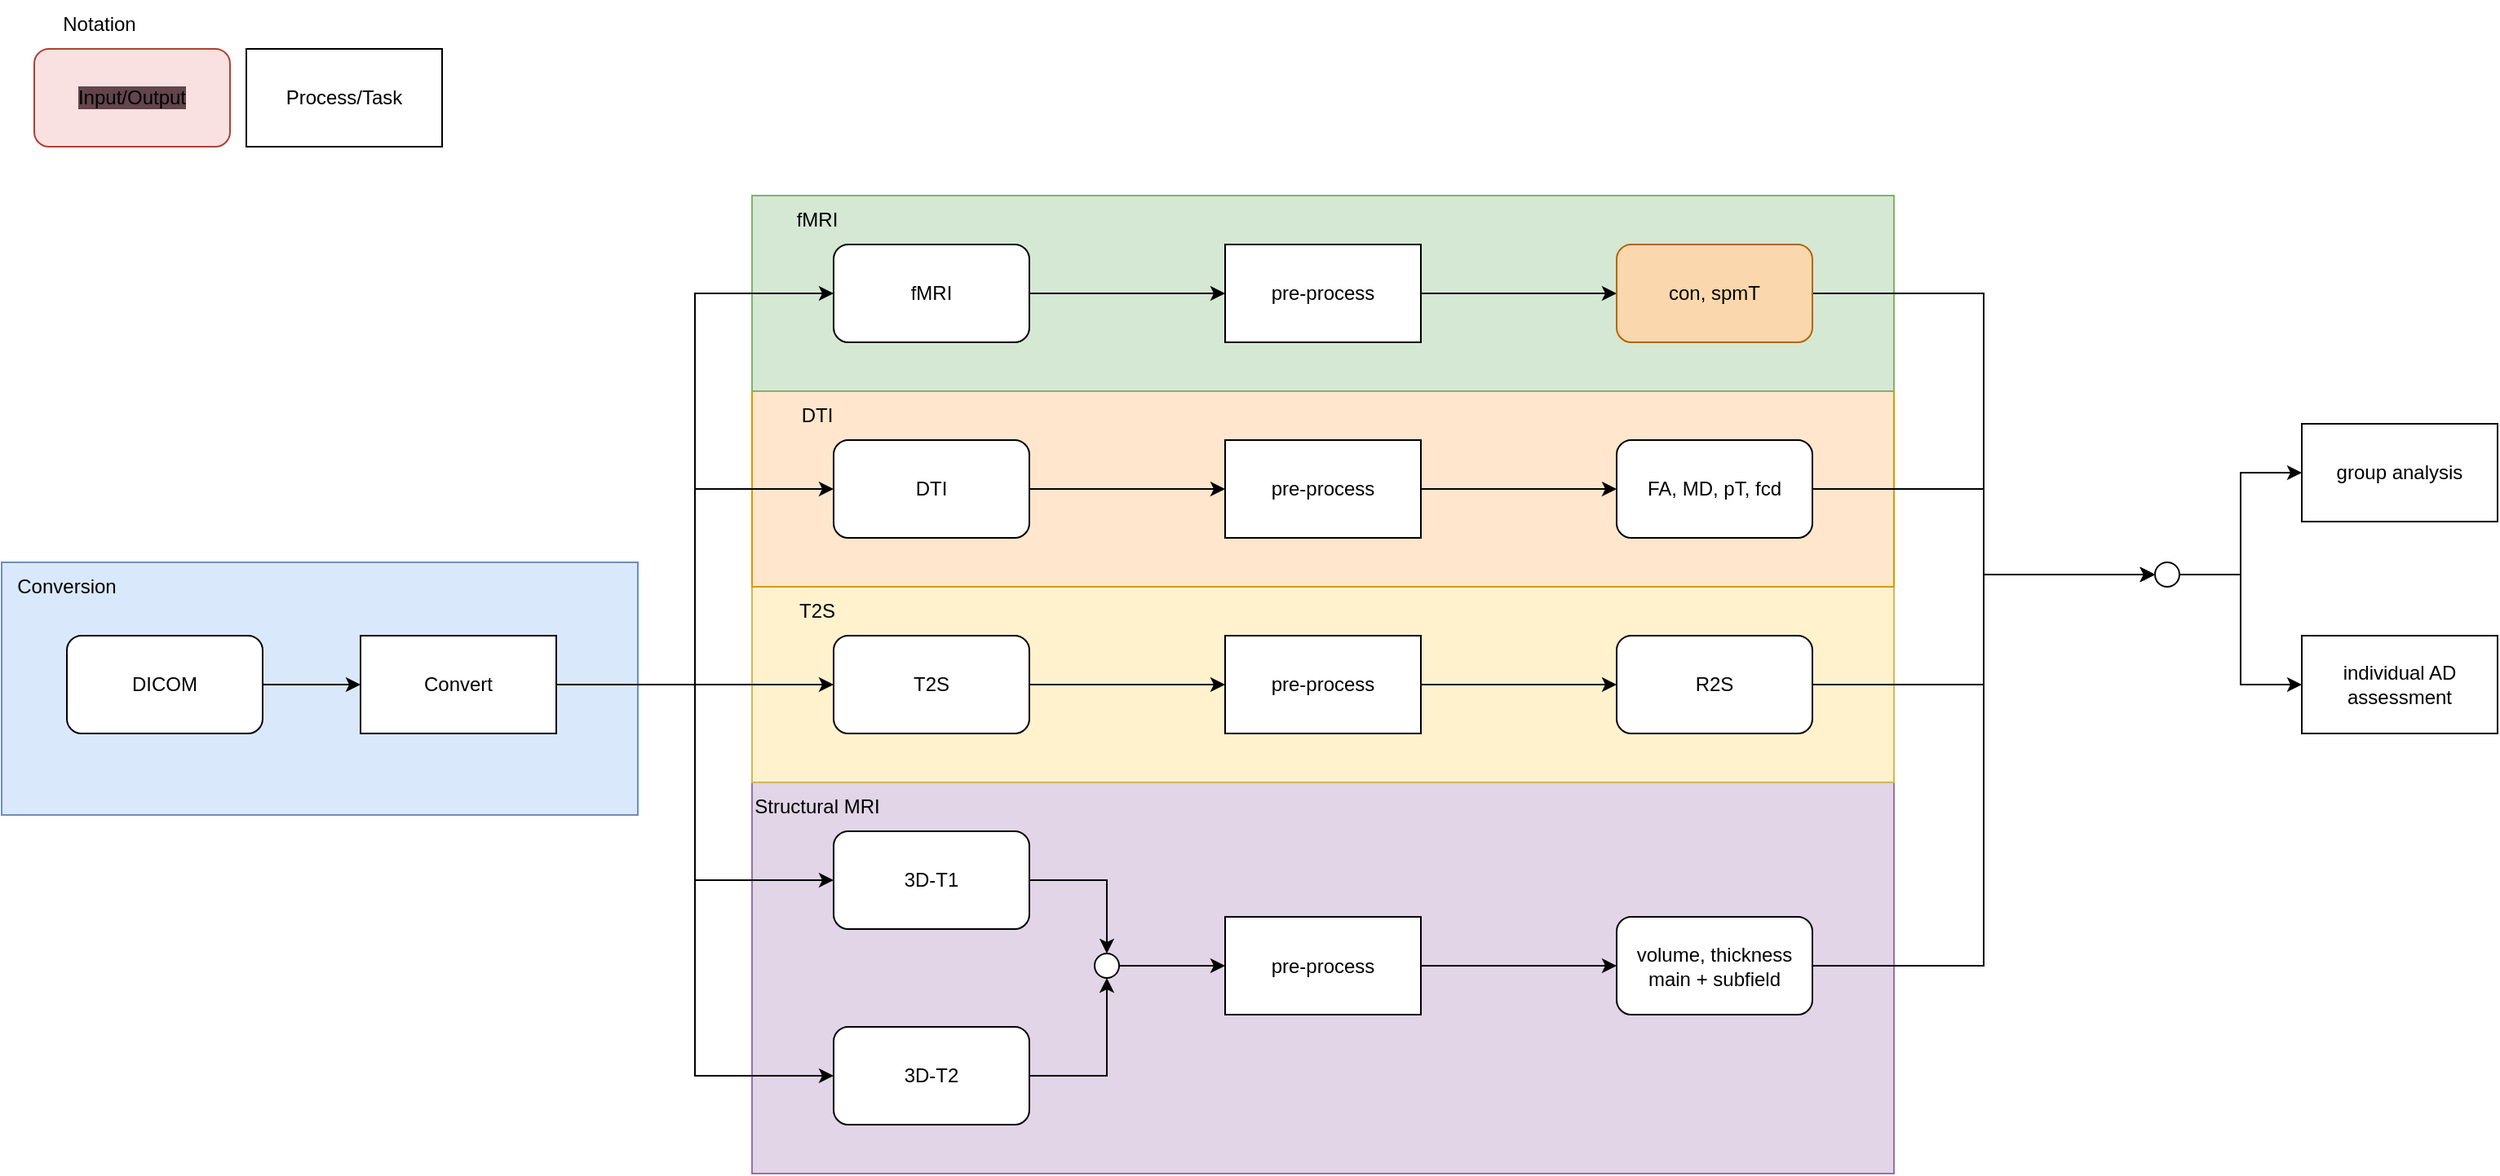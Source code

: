 <mxfile pages="2">
    <diagram name="Overview" id="gu916N6_-8w6AbZShm6F">
        <mxGraphModel dx="678" dy="355" grid="1" gridSize="10" guides="1" tooltips="1" connect="1" arrows="1" fold="1" page="1" pageScale="1" pageWidth="850" pageHeight="1100" math="0" shadow="0">
            <root>
                <mxCell id="0"/>
                <mxCell id="1" parent="0"/>
                <mxCell id="jATPaLgeUGju-HIXbm4p-36" value="" style="rounded=0;whiteSpace=wrap;html=1;fillColor=#e1d5e7;strokeColor=#9673a6;" parent="1" vertex="1">
                    <mxGeometry x="510" y="490" width="700" height="240" as="geometry"/>
                </mxCell>
                <mxCell id="jATPaLgeUGju-HIXbm4p-35" value="" style="rounded=0;whiteSpace=wrap;html=1;fillColor=#fff2cc;strokeColor=#d6b656;" parent="1" vertex="1">
                    <mxGeometry x="510" y="370" width="700" height="120" as="geometry"/>
                </mxCell>
                <mxCell id="jATPaLgeUGju-HIXbm4p-34" value="" style="rounded=0;whiteSpace=wrap;html=1;fillColor=#ffe6cc;strokeColor=#d79b00;" parent="1" vertex="1">
                    <mxGeometry x="510" y="250" width="700" height="120" as="geometry"/>
                </mxCell>
                <mxCell id="jATPaLgeUGju-HIXbm4p-33" value="" style="rounded=0;whiteSpace=wrap;html=1;fillColor=#d5e8d4;strokeColor=#82b366;" parent="1" vertex="1">
                    <mxGeometry x="510" y="130" width="700" height="120" as="geometry"/>
                </mxCell>
                <mxCell id="jATPaLgeUGju-HIXbm4p-32" value="" style="rounded=0;whiteSpace=wrap;html=1;fillColor=#dae8fc;strokeColor=#6c8ebf;" parent="1" vertex="1">
                    <mxGeometry x="50" y="355" width="390" height="155" as="geometry"/>
                </mxCell>
                <mxCell id="thol7RD-nCB2qIbAYqgU-6" value="&lt;span style=&quot;background-color: rgb(99, 69, 76);&quot;&gt;Input/Output&lt;/span&gt;" style="rounded=1;whiteSpace=wrap;html=1;fillColor=#FAE1E1;strokeColor=#ae4132;" parent="1" vertex="1">
                    <mxGeometry x="70" y="40" width="120" height="60" as="geometry"/>
                </mxCell>
                <mxCell id="thol7RD-nCB2qIbAYqgU-7" value="Process/Task" style="rounded=0;whiteSpace=wrap;html=1;" parent="1" vertex="1">
                    <mxGeometry x="200" y="40" width="120" height="60" as="geometry"/>
                </mxCell>
                <mxCell id="thol7RD-nCB2qIbAYqgU-12" style="edgeStyle=orthogonalEdgeStyle;rounded=0;orthogonalLoop=1;jettySize=auto;html=1;entryX=0;entryY=0.5;entryDx=0;entryDy=0;" parent="1" source="thol7RD-nCB2qIbAYqgU-8" target="thol7RD-nCB2qIbAYqgU-11" edge="1">
                    <mxGeometry relative="1" as="geometry"/>
                </mxCell>
                <mxCell id="thol7RD-nCB2qIbAYqgU-8" value="DICOM" style="rounded=1;whiteSpace=wrap;html=1;" parent="1" vertex="1">
                    <mxGeometry x="90" y="400" width="120" height="60" as="geometry"/>
                </mxCell>
                <mxCell id="jATPaLgeUGju-HIXbm4p-27" style="edgeStyle=orthogonalEdgeStyle;rounded=0;orthogonalLoop=1;jettySize=auto;html=1;entryX=0;entryY=0.5;entryDx=0;entryDy=0;" parent="1" source="thol7RD-nCB2qIbAYqgU-11" target="thol7RD-nCB2qIbAYqgU-13" edge="1">
                    <mxGeometry relative="1" as="geometry"/>
                </mxCell>
                <mxCell id="jATPaLgeUGju-HIXbm4p-28" style="edgeStyle=orthogonalEdgeStyle;rounded=0;orthogonalLoop=1;jettySize=auto;html=1;entryX=0;entryY=0.5;entryDx=0;entryDy=0;" parent="1" source="thol7RD-nCB2qIbAYqgU-11" target="thol7RD-nCB2qIbAYqgU-14" edge="1">
                    <mxGeometry relative="1" as="geometry"/>
                </mxCell>
                <mxCell id="jATPaLgeUGju-HIXbm4p-29" style="edgeStyle=orthogonalEdgeStyle;rounded=0;orthogonalLoop=1;jettySize=auto;html=1;" parent="1" source="thol7RD-nCB2qIbAYqgU-11" target="thol7RD-nCB2qIbAYqgU-15" edge="1">
                    <mxGeometry relative="1" as="geometry"/>
                </mxCell>
                <mxCell id="jATPaLgeUGju-HIXbm4p-30" style="edgeStyle=orthogonalEdgeStyle;rounded=0;orthogonalLoop=1;jettySize=auto;html=1;entryX=0;entryY=0.5;entryDx=0;entryDy=0;" parent="1" source="thol7RD-nCB2qIbAYqgU-11" target="thol7RD-nCB2qIbAYqgU-16" edge="1">
                    <mxGeometry relative="1" as="geometry"/>
                </mxCell>
                <mxCell id="jATPaLgeUGju-HIXbm4p-31" style="edgeStyle=orthogonalEdgeStyle;rounded=0;orthogonalLoop=1;jettySize=auto;html=1;entryX=0;entryY=0.5;entryDx=0;entryDy=0;" parent="1" source="thol7RD-nCB2qIbAYqgU-11" target="thol7RD-nCB2qIbAYqgU-17" edge="1">
                    <mxGeometry relative="1" as="geometry"/>
                </mxCell>
                <mxCell id="thol7RD-nCB2qIbAYqgU-11" value="Convert" style="rounded=0;whiteSpace=wrap;html=1;" parent="1" vertex="1">
                    <mxGeometry x="270" y="400" width="120" height="60" as="geometry"/>
                </mxCell>
                <mxCell id="jATPaLgeUGju-HIXbm4p-8" style="edgeStyle=orthogonalEdgeStyle;rounded=0;orthogonalLoop=1;jettySize=auto;html=1;entryX=0;entryY=0.5;entryDx=0;entryDy=0;" parent="1" source="thol7RD-nCB2qIbAYqgU-13" target="thol7RD-nCB2qIbAYqgU-25" edge="1">
                    <mxGeometry relative="1" as="geometry"/>
                </mxCell>
                <mxCell id="thol7RD-nCB2qIbAYqgU-13" value="fMRI" style="rounded=1;whiteSpace=wrap;html=1;" parent="1" vertex="1">
                    <mxGeometry x="560" y="160" width="120" height="60" as="geometry"/>
                </mxCell>
                <mxCell id="jATPaLgeUGju-HIXbm4p-9" style="edgeStyle=orthogonalEdgeStyle;rounded=0;orthogonalLoop=1;jettySize=auto;html=1;entryX=0;entryY=0.5;entryDx=0;entryDy=0;" parent="1" source="thol7RD-nCB2qIbAYqgU-14" target="thol7RD-nCB2qIbAYqgU-32" edge="1">
                    <mxGeometry relative="1" as="geometry"/>
                </mxCell>
                <mxCell id="thol7RD-nCB2qIbAYqgU-14" value="DTI" style="rounded=1;whiteSpace=wrap;html=1;" parent="1" vertex="1">
                    <mxGeometry x="560" y="280" width="120" height="60" as="geometry"/>
                </mxCell>
                <mxCell id="jATPaLgeUGju-HIXbm4p-10" style="edgeStyle=orthogonalEdgeStyle;rounded=0;orthogonalLoop=1;jettySize=auto;html=1;" parent="1" source="thol7RD-nCB2qIbAYqgU-15" target="thol7RD-nCB2qIbAYqgU-34" edge="1">
                    <mxGeometry relative="1" as="geometry"/>
                </mxCell>
                <mxCell id="thol7RD-nCB2qIbAYqgU-15" value="T2S" style="rounded=1;whiteSpace=wrap;html=1;" parent="1" vertex="1">
                    <mxGeometry x="560" y="400" width="120" height="60" as="geometry"/>
                </mxCell>
                <mxCell id="jATPaLgeUGju-HIXbm4p-11" style="edgeStyle=orthogonalEdgeStyle;rounded=0;orthogonalLoop=1;jettySize=auto;html=1;entryX=0.5;entryY=0;entryDx=0;entryDy=0;" parent="1" source="thol7RD-nCB2qIbAYqgU-16" target="jATPaLgeUGju-HIXbm4p-7" edge="1">
                    <mxGeometry relative="1" as="geometry"/>
                </mxCell>
                <mxCell id="thol7RD-nCB2qIbAYqgU-16" value="3D-T1" style="rounded=1;whiteSpace=wrap;html=1;" parent="1" vertex="1">
                    <mxGeometry x="560" y="520" width="120" height="60" as="geometry"/>
                </mxCell>
                <mxCell id="jATPaLgeUGju-HIXbm4p-12" style="edgeStyle=orthogonalEdgeStyle;rounded=0;orthogonalLoop=1;jettySize=auto;html=1;entryX=0.5;entryY=1;entryDx=0;entryDy=0;" parent="1" source="thol7RD-nCB2qIbAYqgU-17" target="jATPaLgeUGju-HIXbm4p-7" edge="1">
                    <mxGeometry relative="1" as="geometry"/>
                </mxCell>
                <mxCell id="thol7RD-nCB2qIbAYqgU-17" value="3D-T2" style="rounded=1;whiteSpace=wrap;html=1;" parent="1" vertex="1">
                    <mxGeometry x="560" y="640" width="120" height="60" as="geometry"/>
                </mxCell>
                <mxCell id="jATPaLgeUGju-HIXbm4p-17" style="edgeStyle=orthogonalEdgeStyle;rounded=0;orthogonalLoop=1;jettySize=auto;html=1;" parent="1" source="thol7RD-nCB2qIbAYqgU-25" target="thol7RD-nCB2qIbAYqgU-40" edge="1">
                    <mxGeometry relative="1" as="geometry"/>
                </mxCell>
                <mxCell id="thol7RD-nCB2qIbAYqgU-25" value="pre-process" style="rounded=0;whiteSpace=wrap;html=1;" parent="1" vertex="1">
                    <mxGeometry x="800" y="160" width="120" height="60" as="geometry"/>
                </mxCell>
                <mxCell id="jATPaLgeUGju-HIXbm4p-18" style="edgeStyle=orthogonalEdgeStyle;rounded=0;orthogonalLoop=1;jettySize=auto;html=1;entryX=0;entryY=0.5;entryDx=0;entryDy=0;" parent="1" source="thol7RD-nCB2qIbAYqgU-32" target="thol7RD-nCB2qIbAYqgU-42" edge="1">
                    <mxGeometry relative="1" as="geometry"/>
                </mxCell>
                <mxCell id="thol7RD-nCB2qIbAYqgU-32" value="pre-process" style="rounded=0;whiteSpace=wrap;html=1;" parent="1" vertex="1">
                    <mxGeometry x="800" y="280" width="120" height="60" as="geometry"/>
                </mxCell>
                <mxCell id="jATPaLgeUGju-HIXbm4p-16" style="edgeStyle=orthogonalEdgeStyle;rounded=0;orthogonalLoop=1;jettySize=auto;html=1;" parent="1" source="thol7RD-nCB2qIbAYqgU-34" target="thol7RD-nCB2qIbAYqgU-44" edge="1">
                    <mxGeometry relative="1" as="geometry"/>
                </mxCell>
                <mxCell id="thol7RD-nCB2qIbAYqgU-34" value="pre-process" style="rounded=0;whiteSpace=wrap;html=1;" parent="1" vertex="1">
                    <mxGeometry x="800" y="400" width="120" height="60" as="geometry"/>
                </mxCell>
                <mxCell id="jATPaLgeUGju-HIXbm4p-15" style="edgeStyle=orthogonalEdgeStyle;rounded=0;orthogonalLoop=1;jettySize=auto;html=1;entryX=0;entryY=0.5;entryDx=0;entryDy=0;" parent="1" source="thol7RD-nCB2qIbAYqgU-36" target="thol7RD-nCB2qIbAYqgU-46" edge="1">
                    <mxGeometry relative="1" as="geometry"/>
                </mxCell>
                <mxCell id="thol7RD-nCB2qIbAYqgU-36" value="pre-process" style="rounded=0;whiteSpace=wrap;html=1;" parent="1" vertex="1">
                    <mxGeometry x="800" y="572.5" width="120" height="60" as="geometry"/>
                </mxCell>
                <mxCell id="jATPaLgeUGju-HIXbm4p-24" style="edgeStyle=orthogonalEdgeStyle;rounded=0;orthogonalLoop=1;jettySize=auto;html=1;entryX=0;entryY=0.5;entryDx=0;entryDy=0;" parent="1" source="thol7RD-nCB2qIbAYqgU-40" target="thol7RD-nCB2qIbAYqgU-57" edge="1">
                    <mxGeometry relative="1" as="geometry"/>
                </mxCell>
                <mxCell id="thol7RD-nCB2qIbAYqgU-40" value="con, spmT" style="rounded=1;whiteSpace=wrap;html=1;fillColor=#fad7ac;strokeColor=#b46504;" parent="1" vertex="1">
                    <mxGeometry x="1040" y="160" width="120" height="60" as="geometry"/>
                </mxCell>
                <mxCell id="jATPaLgeUGju-HIXbm4p-25" style="edgeStyle=orthogonalEdgeStyle;rounded=0;orthogonalLoop=1;jettySize=auto;html=1;entryX=0;entryY=0.5;entryDx=0;entryDy=0;" parent="1" source="thol7RD-nCB2qIbAYqgU-42" target="thol7RD-nCB2qIbAYqgU-57" edge="1">
                    <mxGeometry relative="1" as="geometry"/>
                </mxCell>
                <mxCell id="thol7RD-nCB2qIbAYqgU-42" value="FA, MD, pT, fcd" style="rounded=1;whiteSpace=wrap;html=1;" parent="1" vertex="1">
                    <mxGeometry x="1040" y="280" width="120" height="60" as="geometry"/>
                </mxCell>
                <mxCell id="jATPaLgeUGju-HIXbm4p-26" style="edgeStyle=orthogonalEdgeStyle;rounded=0;orthogonalLoop=1;jettySize=auto;html=1;entryX=0;entryY=0.5;entryDx=0;entryDy=0;" parent="1" source="thol7RD-nCB2qIbAYqgU-44" target="thol7RD-nCB2qIbAYqgU-57" edge="1">
                    <mxGeometry relative="1" as="geometry"/>
                </mxCell>
                <mxCell id="thol7RD-nCB2qIbAYqgU-44" value="R2S" style="rounded=1;whiteSpace=wrap;html=1;" parent="1" vertex="1">
                    <mxGeometry x="1040" y="400" width="120" height="60" as="geometry"/>
                </mxCell>
                <mxCell id="jATPaLgeUGju-HIXbm4p-23" style="edgeStyle=orthogonalEdgeStyle;rounded=0;orthogonalLoop=1;jettySize=auto;html=1;entryX=0;entryY=0.5;entryDx=0;entryDy=0;" parent="1" source="thol7RD-nCB2qIbAYqgU-46" target="thol7RD-nCB2qIbAYqgU-57" edge="1">
                    <mxGeometry relative="1" as="geometry"/>
                </mxCell>
                <mxCell id="thol7RD-nCB2qIbAYqgU-46" value="volume, thickness&lt;div&gt;main + subfield&lt;/div&gt;" style="rounded=1;whiteSpace=wrap;html=1;" parent="1" vertex="1">
                    <mxGeometry x="1040" y="572.5" width="120" height="60" as="geometry"/>
                </mxCell>
                <mxCell id="thol7RD-nCB2qIbAYqgU-56" value="Notation" style="text;html=1;align=center;verticalAlign=middle;whiteSpace=wrap;rounded=0;" parent="1" vertex="1">
                    <mxGeometry x="80" y="10" width="60" height="30" as="geometry"/>
                </mxCell>
                <mxCell id="jATPaLgeUGju-HIXbm4p-21" style="edgeStyle=orthogonalEdgeStyle;rounded=0;orthogonalLoop=1;jettySize=auto;html=1;entryX=0;entryY=0.5;entryDx=0;entryDy=0;" parent="1" source="thol7RD-nCB2qIbAYqgU-57" target="thol7RD-nCB2qIbAYqgU-62" edge="1">
                    <mxGeometry relative="1" as="geometry"/>
                </mxCell>
                <mxCell id="jATPaLgeUGju-HIXbm4p-22" style="edgeStyle=orthogonalEdgeStyle;rounded=0;orthogonalLoop=1;jettySize=auto;html=1;entryX=0;entryY=0.5;entryDx=0;entryDy=0;" parent="1" source="thol7RD-nCB2qIbAYqgU-57" target="thol7RD-nCB2qIbAYqgU-63" edge="1">
                    <mxGeometry relative="1" as="geometry"/>
                </mxCell>
                <mxCell id="thol7RD-nCB2qIbAYqgU-57" value="" style="ellipse;whiteSpace=wrap;html=1;aspect=fixed;" parent="1" vertex="1">
                    <mxGeometry x="1370" y="355" width="15" height="15" as="geometry"/>
                </mxCell>
                <mxCell id="thol7RD-nCB2qIbAYqgU-62" value="group analysis" style="rounded=0;whiteSpace=wrap;html=1;" parent="1" vertex="1">
                    <mxGeometry x="1460" y="270" width="120" height="60" as="geometry"/>
                </mxCell>
                <mxCell id="thol7RD-nCB2qIbAYqgU-63" value="individual AD assessment" style="rounded=0;whiteSpace=wrap;html=1;" parent="1" vertex="1">
                    <mxGeometry x="1460" y="400" width="120" height="60" as="geometry"/>
                </mxCell>
                <mxCell id="jATPaLgeUGju-HIXbm4p-13" style="edgeStyle=orthogonalEdgeStyle;rounded=0;orthogonalLoop=1;jettySize=auto;html=1;" parent="1" source="jATPaLgeUGju-HIXbm4p-7" target="thol7RD-nCB2qIbAYqgU-36" edge="1">
                    <mxGeometry relative="1" as="geometry"/>
                </mxCell>
                <mxCell id="jATPaLgeUGju-HIXbm4p-7" value="" style="ellipse;whiteSpace=wrap;html=1;aspect=fixed;" parent="1" vertex="1">
                    <mxGeometry x="720" y="595" width="15" height="15" as="geometry"/>
                </mxCell>
                <mxCell id="jATPaLgeUGju-HIXbm4p-37" value="Conversion" style="text;html=1;align=center;verticalAlign=middle;whiteSpace=wrap;rounded=0;" parent="1" vertex="1">
                    <mxGeometry x="50" y="355" width="80" height="30" as="geometry"/>
                </mxCell>
                <mxCell id="jATPaLgeUGju-HIXbm4p-38" value="fMRI" style="text;html=1;align=center;verticalAlign=middle;whiteSpace=wrap;rounded=0;" parent="1" vertex="1">
                    <mxGeometry x="510" y="130" width="80" height="30" as="geometry"/>
                </mxCell>
                <mxCell id="jATPaLgeUGju-HIXbm4p-39" value="DTI" style="text;html=1;align=center;verticalAlign=middle;whiteSpace=wrap;rounded=0;" parent="1" vertex="1">
                    <mxGeometry x="510" y="250" width="80" height="30" as="geometry"/>
                </mxCell>
                <mxCell id="jATPaLgeUGju-HIXbm4p-40" value="T2S" style="text;html=1;align=center;verticalAlign=middle;whiteSpace=wrap;rounded=0;" parent="1" vertex="1">
                    <mxGeometry x="510" y="370" width="80" height="30" as="geometry"/>
                </mxCell>
                <mxCell id="jATPaLgeUGju-HIXbm4p-41" value="Structural MRI" style="text;html=1;align=center;verticalAlign=middle;whiteSpace=wrap;rounded=0;" parent="1" vertex="1">
                    <mxGeometry x="510" y="490" width="80" height="30" as="geometry"/>
                </mxCell>
            </root>
        </mxGraphModel>
    </diagram>
    <diagram id="ohVt64yOaQXyz-ap8OU1" name="Conversion">
        <mxGraphModel dx="1130" dy="779" grid="1" gridSize="10" guides="1" tooltips="1" connect="1" arrows="1" fold="1" page="1" pageScale="1" pageWidth="850" pageHeight="1100" math="0" shadow="0">
            <root>
                <mxCell id="0"/>
                <mxCell id="1" parent="0"/>
                <mxCell id="Lsk_LKpxOyrmRBkNxFuI-26" value="" style="rounded=0;whiteSpace=wrap;html=1;fillColor=#dae8fc;strokeColor=#6c8ebf;" parent="1" vertex="1">
                    <mxGeometry x="690" y="270" width="160" height="270" as="geometry"/>
                </mxCell>
                <mxCell id="Lsk_LKpxOyrmRBkNxFuI-19" value="" style="rounded=0;whiteSpace=wrap;html=1;fillColor=#dae8fc;strokeColor=#6c8ebf;" parent="1" vertex="1">
                    <mxGeometry x="460" y="270" width="160" height="270" as="geometry"/>
                </mxCell>
                <mxCell id="Lsk_LKpxOyrmRBkNxFuI-6" style="edgeStyle=orthogonalEdgeStyle;rounded=0;orthogonalLoop=1;jettySize=auto;html=1;entryX=0;entryY=0.5;entryDx=0;entryDy=0;" parent="1" source="Lsk_LKpxOyrmRBkNxFuI-2" target="Lsk_LKpxOyrmRBkNxFuI-5" edge="1">
                    <mxGeometry relative="1" as="geometry"/>
                </mxCell>
                <mxCell id="Lsk_LKpxOyrmRBkNxFuI-2" value="DICOM" style="rounded=1;whiteSpace=wrap;html=1;" parent="1" vertex="1">
                    <mxGeometry x="90" y="370" width="120" height="60" as="geometry"/>
                </mxCell>
                <mxCell id="Lsk_LKpxOyrmRBkNxFuI-9" style="edgeStyle=orthogonalEdgeStyle;rounded=0;orthogonalLoop=1;jettySize=auto;html=1;entryX=0;entryY=0.5;entryDx=0;entryDy=0;" parent="1" source="Lsk_LKpxOyrmRBkNxFuI-5" target="Lsk_LKpxOyrmRBkNxFuI-8" edge="1">
                    <mxGeometry relative="1" as="geometry"/>
                </mxCell>
                <mxCell id="Lsk_LKpxOyrmRBkNxFuI-11" style="edgeStyle=orthogonalEdgeStyle;rounded=0;orthogonalLoop=1;jettySize=auto;html=1;entryX=0;entryY=0.5;entryDx=0;entryDy=0;" parent="1" source="Lsk_LKpxOyrmRBkNxFuI-5" target="Lsk_LKpxOyrmRBkNxFuI-10" edge="1">
                    <mxGeometry relative="1" as="geometry"/>
                </mxCell>
                <mxCell id="Lsk_LKpxOyrmRBkNxFuI-5" value="Check completion" style="rounded=0;whiteSpace=wrap;html=1;" parent="1" vertex="1">
                    <mxGeometry x="290" y="370" width="120" height="60" as="geometry"/>
                </mxCell>
                <mxCell id="Lsk_LKpxOyrmRBkNxFuI-25" value="" style="edgeStyle=orthogonalEdgeStyle;rounded=0;orthogonalLoop=1;jettySize=auto;html=1;" parent="1" source="Lsk_LKpxOyrmRBkNxFuI-8" target="Lsk_LKpxOyrmRBkNxFuI-22" edge="1">
                    <mxGeometry relative="1" as="geometry"/>
                </mxCell>
                <mxCell id="Lsk_LKpxOyrmRBkNxFuI-8" value="MRIconvert&lt;br&gt;select only fMRI" style="rounded=0;whiteSpace=wrap;html=1;" parent="1" vertex="1">
                    <mxGeometry x="480" y="300" width="120" height="60" as="geometry"/>
                </mxCell>
                <mxCell id="Lsk_LKpxOyrmRBkNxFuI-24" style="edgeStyle=orthogonalEdgeStyle;rounded=0;orthogonalLoop=1;jettySize=auto;html=1;entryX=0;entryY=0.5;entryDx=0;entryDy=0;" parent="1" source="Lsk_LKpxOyrmRBkNxFuI-10" target="Lsk_LKpxOyrmRBkNxFuI-23" edge="1">
                    <mxGeometry relative="1" as="geometry"/>
                </mxCell>
                <mxCell id="Lsk_LKpxOyrmRBkNxFuI-10" value="dcm2niix&lt;br&gt;select others except fMRI" style="rounded=0;whiteSpace=wrap;html=1;" parent="1" vertex="1">
                    <mxGeometry x="480" y="430" width="120" height="60" as="geometry"/>
                </mxCell>
                <mxCell id="Lsk_LKpxOyrmRBkNxFuI-21" style="edgeStyle=orthogonalEdgeStyle;rounded=0;orthogonalLoop=1;jettySize=auto;html=1;entryX=0.5;entryY=0;entryDx=0;entryDy=0;" parent="1" source="Lsk_LKpxOyrmRBkNxFuI-20" target="Lsk_LKpxOyrmRBkNxFuI-19" edge="1">
                    <mxGeometry relative="1" as="geometry"/>
                </mxCell>
                <mxCell id="Lsk_LKpxOyrmRBkNxFuI-20" value="Specify&lt;br&gt;suitable parameters&lt;br&gt;?????" style="rounded=0;whiteSpace=wrap;html=1;" parent="1" vertex="1">
                    <mxGeometry x="480" y="150" width="120" height="60" as="geometry"/>
                </mxCell>
                <mxCell id="Lsk_LKpxOyrmRBkNxFuI-30" style="edgeStyle=orthogonalEdgeStyle;rounded=0;orthogonalLoop=1;jettySize=auto;html=1;entryX=0;entryY=0.5;entryDx=0;entryDy=0;" parent="1" source="Lsk_LKpxOyrmRBkNxFuI-22" target="Lsk_LKpxOyrmRBkNxFuI-29" edge="1">
                    <mxGeometry relative="1" as="geometry"/>
                </mxCell>
                <mxCell id="Lsk_LKpxOyrmRBkNxFuI-22" value="organize outputs" style="rounded=0;whiteSpace=wrap;html=1;" parent="1" vertex="1">
                    <mxGeometry x="710" y="300" width="120" height="60" as="geometry"/>
                </mxCell>
                <mxCell id="Lsk_LKpxOyrmRBkNxFuI-32" style="edgeStyle=orthogonalEdgeStyle;rounded=0;orthogonalLoop=1;jettySize=auto;html=1;entryX=0;entryY=0.5;entryDx=0;entryDy=0;" parent="1" source="Lsk_LKpxOyrmRBkNxFuI-23" target="Lsk_LKpxOyrmRBkNxFuI-31" edge="1">
                    <mxGeometry relative="1" as="geometry"/>
                </mxCell>
                <mxCell id="Lsk_LKpxOyrmRBkNxFuI-23" value="organize outputs" style="rounded=0;whiteSpace=wrap;html=1;" parent="1" vertex="1">
                    <mxGeometry x="710" y="430" width="120" height="60" as="geometry"/>
                </mxCell>
                <mxCell id="Lsk_LKpxOyrmRBkNxFuI-28" style="edgeStyle=orthogonalEdgeStyle;rounded=0;orthogonalLoop=1;jettySize=auto;html=1;entryX=0.5;entryY=0;entryDx=0;entryDy=0;" parent="1" source="Lsk_LKpxOyrmRBkNxFuI-27" target="Lsk_LKpxOyrmRBkNxFuI-26" edge="1">
                    <mxGeometry relative="1" as="geometry"/>
                </mxCell>
                <mxCell id="Lsk_LKpxOyrmRBkNxFuI-27" value="Folder structure&lt;br&gt;&amp;amp;&lt;br&gt;Name convention" style="rounded=0;whiteSpace=wrap;html=1;" parent="1" vertex="1">
                    <mxGeometry x="710" y="150" width="120" height="60" as="geometry"/>
                </mxCell>
                <mxCell id="Lsk_LKpxOyrmRBkNxFuI-29" value="organized data" style="rounded=1;whiteSpace=wrap;html=1;" parent="1" vertex="1">
                    <mxGeometry x="920" y="300" width="120" height="60" as="geometry"/>
                </mxCell>
                <mxCell id="Lsk_LKpxOyrmRBkNxFuI-31" value="organized data" style="rounded=1;whiteSpace=wrap;html=1;" parent="1" vertex="1">
                    <mxGeometry x="920" y="430" width="120" height="60" as="geometry"/>
                </mxCell>
            </root>
        </mxGraphModel>
    </diagram>
</mxfile>